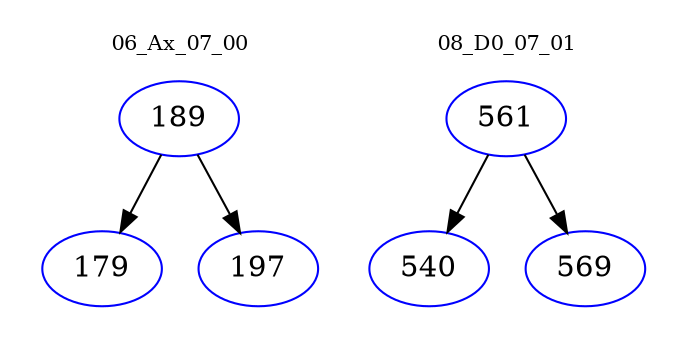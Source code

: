 digraph{
subgraph cluster_0 {
color = white
label = "06_Ax_07_00";
fontsize=10;
T0_189 [label="189", color="blue"]
T0_189 -> T0_179 [color="black"]
T0_179 [label="179", color="blue"]
T0_189 -> T0_197 [color="black"]
T0_197 [label="197", color="blue"]
}
subgraph cluster_1 {
color = white
label = "08_D0_07_01";
fontsize=10;
T1_561 [label="561", color="blue"]
T1_561 -> T1_540 [color="black"]
T1_540 [label="540", color="blue"]
T1_561 -> T1_569 [color="black"]
T1_569 [label="569", color="blue"]
}
}
